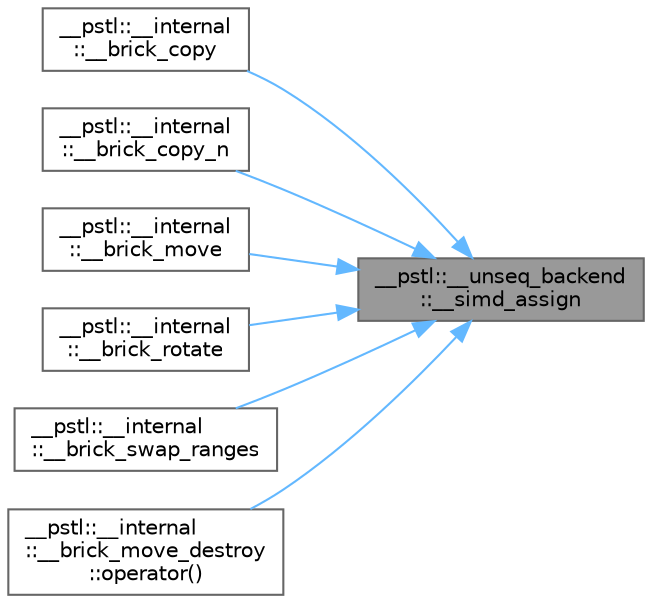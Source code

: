 digraph "__pstl::__unseq_backend::__simd_assign"
{
 // LATEX_PDF_SIZE
  bgcolor="transparent";
  edge [fontname=Helvetica,fontsize=10,labelfontname=Helvetica,labelfontsize=10];
  node [fontname=Helvetica,fontsize=10,shape=box,height=0.2,width=0.4];
  rankdir="RL";
  Node1 [id="Node000001",label="__pstl::__unseq_backend\l::__simd_assign",height=0.2,width=0.4,color="gray40", fillcolor="grey60", style="filled", fontcolor="black",tooltip=" "];
  Node1 -> Node2 [id="edge13_Node000001_Node000002",dir="back",color="steelblue1",style="solid",tooltip=" "];
  Node2 [id="Node000002",label="__pstl::__internal\l::__brick_copy",height=0.2,width=0.4,color="grey40", fillcolor="white", style="filled",URL="$namespace____pstl_1_1____internal.html#a88fcc796f526a2ba6957acf3976dbbc3",tooltip=" "];
  Node1 -> Node3 [id="edge14_Node000001_Node000003",dir="back",color="steelblue1",style="solid",tooltip=" "];
  Node3 [id="Node000003",label="__pstl::__internal\l::__brick_copy_n",height=0.2,width=0.4,color="grey40", fillcolor="white", style="filled",URL="$namespace____pstl_1_1____internal.html#a46dbb9cc91b8fdb864ff4e6ce460dd20",tooltip=" "];
  Node1 -> Node4 [id="edge15_Node000001_Node000004",dir="back",color="steelblue1",style="solid",tooltip=" "];
  Node4 [id="Node000004",label="__pstl::__internal\l::__brick_move",height=0.2,width=0.4,color="grey40", fillcolor="white", style="filled",URL="$namespace____pstl_1_1____internal.html#a7680520275602d5e91c39a4d3d69c44a",tooltip=" "];
  Node1 -> Node5 [id="edge16_Node000001_Node000005",dir="back",color="steelblue1",style="solid",tooltip=" "];
  Node5 [id="Node000005",label="__pstl::__internal\l::__brick_rotate",height=0.2,width=0.4,color="grey40", fillcolor="white", style="filled",URL="$namespace____pstl_1_1____internal.html#a1441ac541a6e5a1fd3b0a243d89c8e38",tooltip=" "];
  Node1 -> Node6 [id="edge17_Node000001_Node000006",dir="back",color="steelblue1",style="solid",tooltip=" "];
  Node6 [id="Node000006",label="__pstl::__internal\l::__brick_swap_ranges",height=0.2,width=0.4,color="grey40", fillcolor="white", style="filled",URL="$namespace____pstl_1_1____internal.html#a53e8bfe6e5f007e9bf7dde1ca0e5ed11",tooltip=" "];
  Node1 -> Node7 [id="edge18_Node000001_Node000007",dir="back",color="steelblue1",style="solid",tooltip=" "];
  Node7 [id="Node000007",label="__pstl::__internal\l::__brick_move_destroy\l::operator()",height=0.2,width=0.4,color="grey40", fillcolor="white", style="filled",URL="$struct____pstl_1_1____internal_1_1____brick__move__destroy.html#a97222d71c6613f0dc25dbf4a78cdc6e6",tooltip=" "];
}
